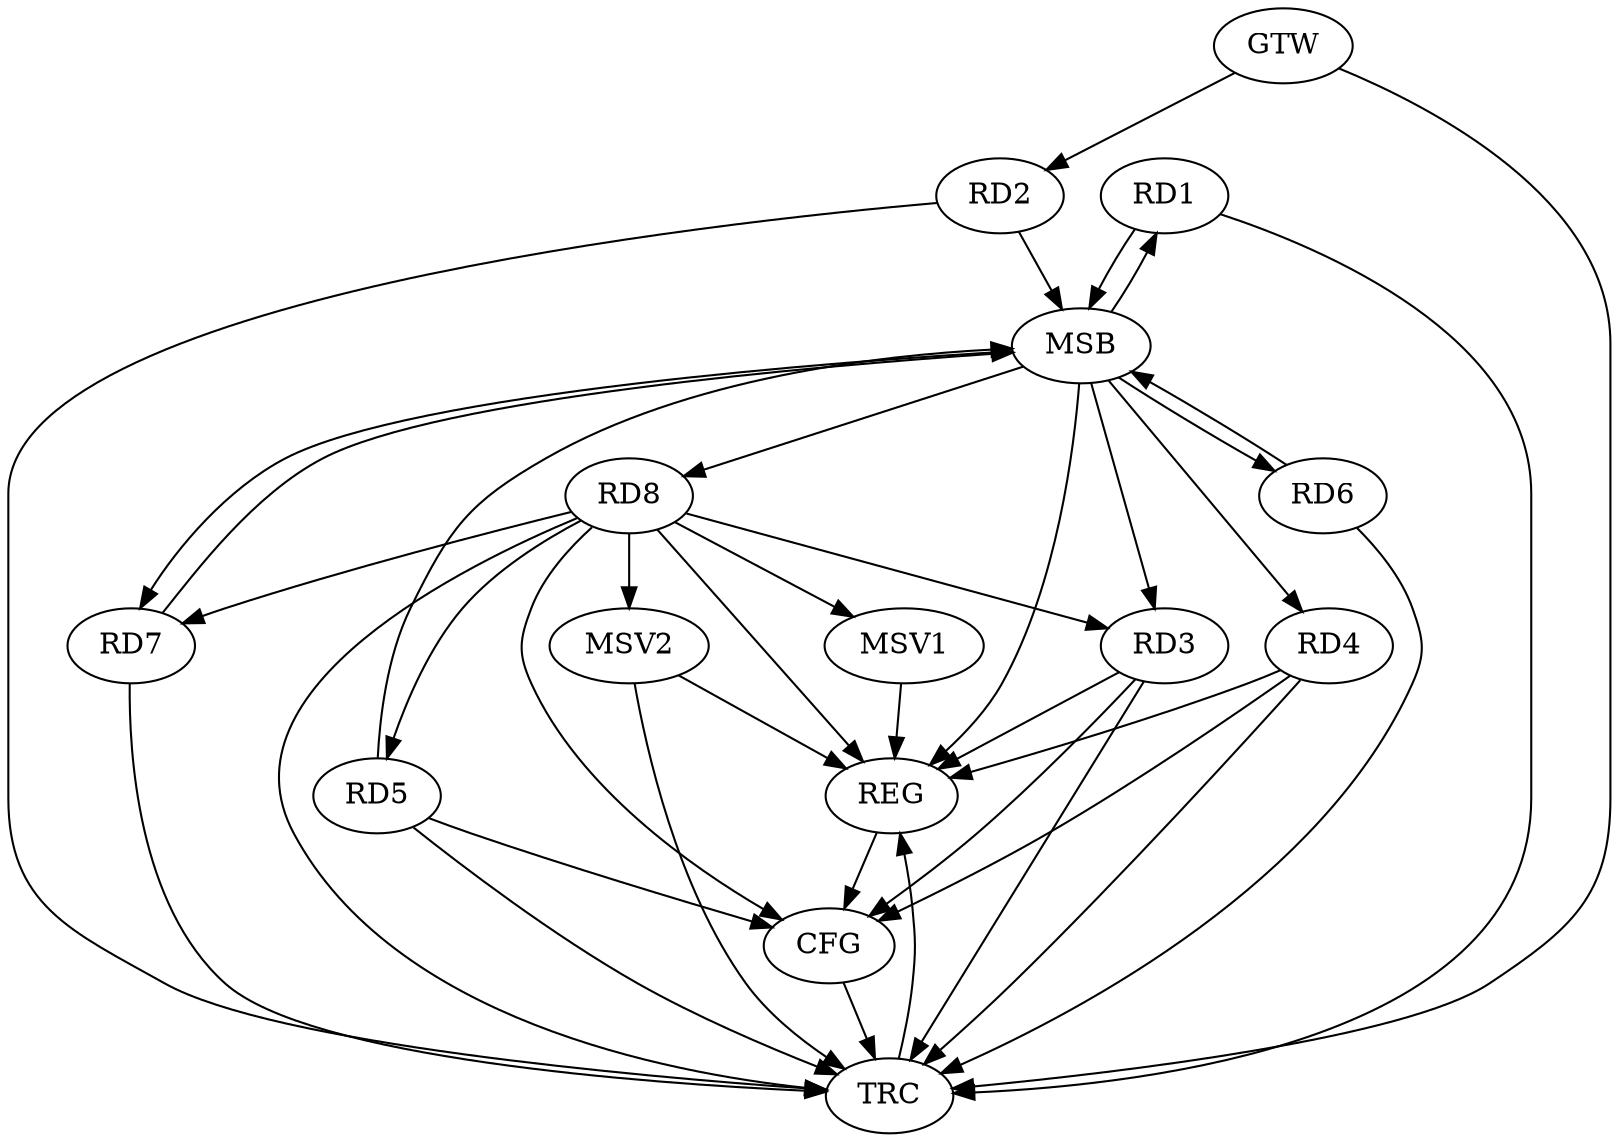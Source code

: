 strict digraph G {
  RD1 [ label="RD1" ];
  RD2 [ label="RD2" ];
  RD3 [ label="RD3" ];
  RD4 [ label="RD4" ];
  RD5 [ label="RD5" ];
  RD6 [ label="RD6" ];
  RD7 [ label="RD7" ];
  RD8 [ label="RD8" ];
  GTW [ label="GTW" ];
  REG [ label="REG" ];
  MSB [ label="MSB" ];
  CFG [ label="CFG" ];
  TRC [ label="TRC" ];
  MSV1 [ label="MSV1" ];
  MSV2 [ label="MSV2" ];
  RD8 -> RD3;
  RD8 -> RD5;
  RD8 -> RD7;
  GTW -> RD2;
  RD3 -> REG;
  RD4 -> REG;
  RD8 -> REG;
  RD1 -> MSB;
  MSB -> RD3;
  MSB -> RD7;
  MSB -> REG;
  RD2 -> MSB;
  RD5 -> MSB;
  MSB -> RD4;
  MSB -> RD6;
  MSB -> RD8;
  RD6 -> MSB;
  RD7 -> MSB;
  MSB -> RD1;
  RD8 -> CFG;
  RD3 -> CFG;
  RD5 -> CFG;
  RD4 -> CFG;
  REG -> CFG;
  RD1 -> TRC;
  RD2 -> TRC;
  RD3 -> TRC;
  RD4 -> TRC;
  RD5 -> TRC;
  RD6 -> TRC;
  RD7 -> TRC;
  RD8 -> TRC;
  GTW -> TRC;
  CFG -> TRC;
  TRC -> REG;
  RD8 -> MSV1;
  MSV1 -> REG;
  RD8 -> MSV2;
  MSV2 -> REG;
  MSV2 -> TRC;
}
